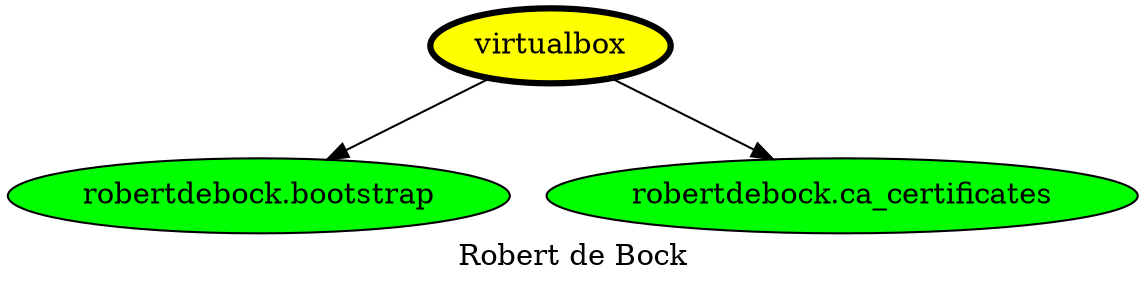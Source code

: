 digraph PhiloDilemma {
  label = "Robert de Bock" ;
  overlap=false
  {
    "virtualbox" [fillcolor=yellow style=filled penwidth=3]
    "robertdebock.bootstrap" [fillcolor=green style=filled]
    "robertdebock.ca_certificates" [fillcolor=green style=filled]
  }
  "virtualbox" -> "robertdebock.bootstrap"
  "virtualbox" -> "robertdebock.ca_certificates"
}
